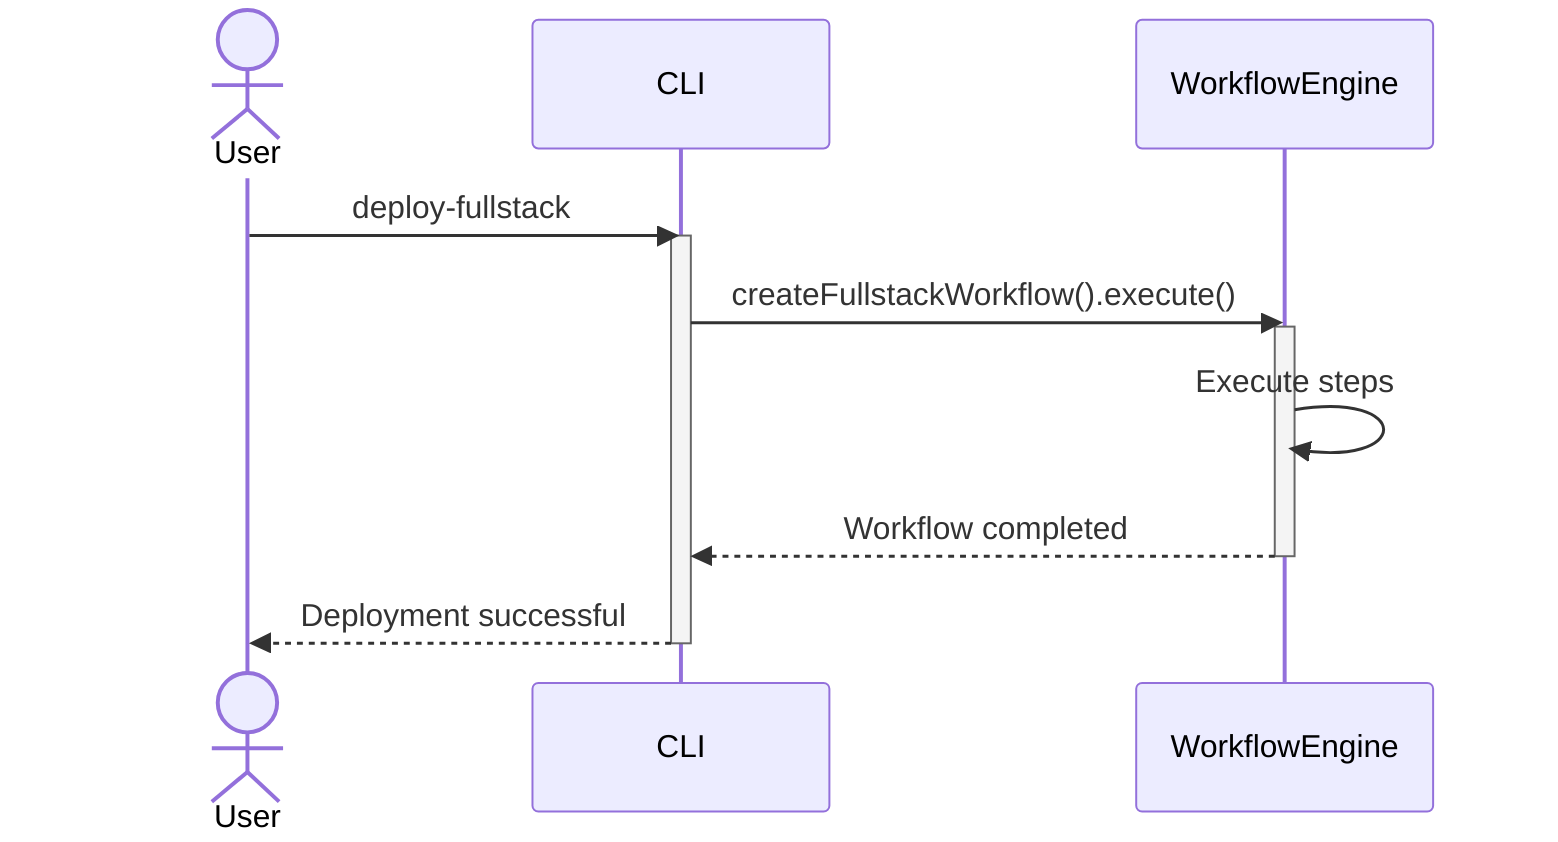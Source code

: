 ---
config:
  theme: default
  look: classic
---
sequenceDiagram
    actor User
    participant CLI
    participant WE as WorkflowEngine
    
    User->>CLI: deploy-fullstack
    activate CLI
    CLI->>WE: createFullstackWorkflow().execute()
    activate WE
    WE->>WE: Execute steps
    WE-->>CLI: Workflow completed
    deactivate WE
    CLI-->>User: Deployment successful
    deactivate CLI